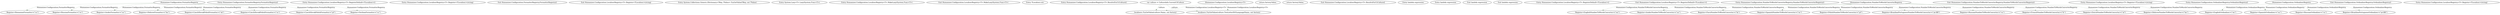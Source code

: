 digraph  {
n13 [label="Humanizer.Configuration.FormatterRegistry", span=""];
n0 [cluster="Humanizer.Configuration.FormatterRegistry.FormatterRegistry()", label="Entry Humanizer.Configuration.FormatterRegistry.FormatterRegistry()", span="6-6"];
n2 [cluster="Humanizer.Configuration.FormatterRegistry.FormatterRegistry()", label="Register<RomanianFormatter>(''ro'')", span="9-9"];
n11 [cluster="Humanizer.Configuration.LocaliserRegistry<T>.RegisterDefault<TLocaliser>()", label="Entry Humanizer.Configuration.LocaliserRegistry<T>.RegisterDefault<TLocaliser>()", span="50-50"];
n3 [cluster="Humanizer.Configuration.FormatterRegistry.FormatterRegistry()", label="Register<RussianFormatter>(''ru'')", span="10-10"];
n12 [cluster="Humanizer.Configuration.LocaliserRegistry<T>.Register<TLocaliser>(string)", label="Entry Humanizer.Configuration.LocaliserRegistry<T>.Register<TLocaliser>(string)", span="41-41"];
n4 [cluster="Humanizer.Configuration.FormatterRegistry.FormatterRegistry()", label="Register<ArabicFormatter>(''ar'')", span="11-11"];
n5 [cluster="Humanizer.Configuration.FormatterRegistry.FormatterRegistry()", label="Register<HebrewFormatter>(''he'')", span="12-12"];
n6 [cluster="Humanizer.Configuration.FormatterRegistry.FormatterRegistry()", label="Register<CzechSlovakPolishFormatter>(''sk'')", span="13-13"];
n7 [cluster="Humanizer.Configuration.FormatterRegistry.FormatterRegistry()", label="Register<CzechSlovakPolishFormatter>(''cs'')", span="14-14"];
n8 [cluster="Humanizer.Configuration.FormatterRegistry.FormatterRegistry()", label="Register<CzechSlovakPolishFormatter>(''pl'')", span="15-15"];
n9 [cluster="Humanizer.Configuration.FormatterRegistry.FormatterRegistry()", label="Register<SerbianFormatter>(''sr'')", span="16-16"];
n10 [cluster="Humanizer.Configuration.FormatterRegistry.FormatterRegistry()", label="Exit Humanizer.Configuration.FormatterRegistry.FormatterRegistry()", span="6-6"];
m0_16 [cluster="Humanizer.Configuration.LocaliserRegistry<T>.Register<TLocaliser>(string)", file="LocaliserRegistry.cs", label="Exit Humanizer.Configuration.LocaliserRegistry<T>.Register<TLocaliser>(string)", span="41-41"];
m0_13 [cluster="System.Collections.Generic.IDictionary<TKey, TValue>.TryGetValue(TKey, out TValue)", file="LocaliserRegistry.cs", label="Entry System.Collections.Generic.IDictionary<TKey, TValue>.TryGetValue(TKey, out TValue)", span="0-0"];
m0_3 [cluster="System.Lazy<T>.Lazy(System.Func<T>)", file="LocaliserRegistry.cs", label="Entry System.Lazy<T>.Lazy(System.Func<T>)", span="0-0"];
m0_0 [cluster="Humanizer.Configuration.LocaliserRegistry<T>.MakeLazy(System.Func<T>)", file="LocaliserRegistry.cs", label="Entry Humanizer.Configuration.LocaliserRegistry<T>.MakeLazy(System.Func<T>)", span="15-15"];
m0_2 [cluster="Humanizer.Configuration.LocaliserRegistry<T>.MakeLazy(System.Func<T>)", file="LocaliserRegistry.cs", label="Exit Humanizer.Configuration.LocaliserRegistry<T>.MakeLazy(System.Func<T>)", span="15-15"];
m0_20 [cluster="TLocaliser.cstr", file="LocaliserRegistry.cs", label="Entry TLocaliser.cstr", span=""];
m0_4 [cluster="Humanizer.Configuration.LocaliserRegistry<T>.ResolveForUiCulture()", file="LocaliserRegistry.cs", label="Entry Humanizer.Configuration.LocaliserRegistry<T>.ResolveForUiCulture()", span="23-23"];
m0_5 [cluster="Humanizer.Configuration.LocaliserRegistry<T>.ResolveForUiCulture()", file="LocaliserRegistry.cs", label="var culture = CultureInfo.CurrentUICulture", span="25-25"];
m0_7 [cluster="Humanizer.Configuration.LocaliserRegistry<T>.ResolveForUiCulture()", file="LocaliserRegistry.cs", label="_localisers.TryGetValue(culture.Name, out factory)", span="29-29"];
m0_9 [cluster="Humanizer.Configuration.LocaliserRegistry<T>.ResolveForUiCulture()", file="LocaliserRegistry.cs", label="_localisers.TryGetValue(culture.TwoLetterISOLanguageName, out factory)", span="32-32"];
m0_8 [cluster="Humanizer.Configuration.LocaliserRegistry<T>.ResolveForUiCulture()", file="LocaliserRegistry.cs", label="return factory.Value;", span="30-30"];
m0_10 [cluster="Humanizer.Configuration.LocaliserRegistry<T>.ResolveForUiCulture()", file="LocaliserRegistry.cs", label="return factory.Value;", span="33-33"];
m0_12 [cluster="Humanizer.Configuration.LocaliserRegistry<T>.ResolveForUiCulture()", file="LocaliserRegistry.cs", label="Exit Humanizer.Configuration.LocaliserRegistry<T>.ResolveForUiCulture()", span="23-23"];
m0_24 [cluster="lambda expression", file="LocaliserRegistry.cs", label="Entry lambda expression", span="53-53"];
m0_17 [cluster="lambda expression", file="LocaliserRegistry.cs", label="Entry lambda expression", span="44-44"];
m0_19 [cluster="lambda expression", file="LocaliserRegistry.cs", label="Exit lambda expression", span="44-44"];
m0_26 [cluster="lambda expression", file="LocaliserRegistry.cs", label="Exit lambda expression", span="53-53"];
m0_21 [cluster="Humanizer.Configuration.LocaliserRegistry<T>.RegisterDefault<TLocaliser>()", file="LocaliserRegistry.cs", label="Entry Humanizer.Configuration.LocaliserRegistry<T>.RegisterDefault<TLocaliser>()", span="50-50"];
m0_23 [cluster="Humanizer.Configuration.LocaliserRegistry<T>.RegisterDefault<TLocaliser>()", file="LocaliserRegistry.cs", label="Exit Humanizer.Configuration.LocaliserRegistry<T>.RegisterDefault<TLocaliser>()", span="50-50"];
m0_27 [file="LocaliserRegistry.cs", label="Humanizer.Configuration.LocaliserRegistry<T>", span=""];
m1_0 [cluster="Humanizer.Configuration.NumberToWordsConverterRegistry.NumberToWordsConverterRegistry()", file="NumberToWordsConverterRegistry.cs", label="Entry Humanizer.Configuration.NumberToWordsConverterRegistry.NumberToWordsConverterRegistry()", span="6-6"];
m1_2 [cluster="Humanizer.Configuration.NumberToWordsConverterRegistry.NumberToWordsConverterRegistry()", file="NumberToWordsConverterRegistry.cs", label="Register<EnglishNumberToWordsConverter>(''en'')", span="9-9"];
m1_3 [cluster="Humanizer.Configuration.NumberToWordsConverterRegistry.NumberToWordsConverterRegistry()", file="NumberToWordsConverterRegistry.cs", label="Register<ArabicNumberToWordsConverter>(''ar'')", span="10-10"];
m1_4 [cluster="Humanizer.Configuration.NumberToWordsConverterRegistry.NumberToWordsConverterRegistry()", file="NumberToWordsConverterRegistry.cs", label="Register<FarsiNumberToWordsConverter>(''fa'')", span="11-11"];
m1_5 [cluster="Humanizer.Configuration.NumberToWordsConverterRegistry.NumberToWordsConverterRegistry()", file="NumberToWordsConverterRegistry.cs", label="Register<SpanishNumberToWordsConverter>(''es'')", span="12-12"];
m1_6 [cluster="Humanizer.Configuration.NumberToWordsConverterRegistry.NumberToWordsConverterRegistry()", file="NumberToWordsConverterRegistry.cs", label="Register<PolishNumberToWordsConverter>(''pl'')", span="13-13"];
m1_7 [cluster="Humanizer.Configuration.NumberToWordsConverterRegistry.NumberToWordsConverterRegistry()", file="NumberToWordsConverterRegistry.cs", label="Register<BrazilianPortugueseNumberToWordsConverter>(''pt-BR'')", span="14-14"];
m1_8 [cluster="Humanizer.Configuration.NumberToWordsConverterRegistry.NumberToWordsConverterRegistry()", file="NumberToWordsConverterRegistry.cs", label="Register<RussianNumberToWordsConverter>(''ru'')", span="15-15"];
m1_9 [cluster="Humanizer.Configuration.NumberToWordsConverterRegistry.NumberToWordsConverterRegistry()", file="NumberToWordsConverterRegistry.cs", label="Register<FrenchNumberToWordsConverter>(''fr'')", span="16-16"];
m1_10 [cluster="Humanizer.Configuration.NumberToWordsConverterRegistry.NumberToWordsConverterRegistry()", file="NumberToWordsConverterRegistry.cs", label="Register<DutchNumberToWordsConverter>(''nl'')", span="17-17"];
m1_11 [cluster="Humanizer.Configuration.NumberToWordsConverterRegistry.NumberToWordsConverterRegistry()", file="NumberToWordsConverterRegistry.cs", label="Register<HebrewNumberToWordsConverter>(''he'')", span="18-18"];
m1_12 [cluster="Humanizer.Configuration.NumberToWordsConverterRegistry.NumberToWordsConverterRegistry()", file="NumberToWordsConverterRegistry.cs", label="Exit Humanizer.Configuration.NumberToWordsConverterRegistry.NumberToWordsConverterRegistry()", span="6-6"];
m1_14 [cluster="Humanizer.Configuration.LocaliserRegistry<T>.Register<TLocaliser>(string)", file="NumberToWordsConverterRegistry.cs", label="Entry Humanizer.Configuration.LocaliserRegistry<T>.Register<TLocaliser>(string)", span="41-41"];
m1_15 [file="NumberToWordsConverterRegistry.cs", label="Humanizer.Configuration.NumberToWordsConverterRegistry", span=""];
m2_0 [cluster="Humanizer.Configuration.OrdinalizerRegistry.OrdinalizerRegistry()", file="OrdinalizerRegistry.cs", label="Entry Humanizer.Configuration.OrdinalizerRegistry.OrdinalizerRegistry()", span="6-6"];
m2_2 [cluster="Humanizer.Configuration.OrdinalizerRegistry.OrdinalizerRegistry()", file="OrdinalizerRegistry.cs", label="Register<EnglishOrdinalizer>(''en'')", span="9-9"];
m2_3 [cluster="Humanizer.Configuration.OrdinalizerRegistry.OrdinalizerRegistry()", file="OrdinalizerRegistry.cs", label="Register<SpanishOrdinalizer>(''es'')", span="10-10"];
m2_4 [cluster="Humanizer.Configuration.OrdinalizerRegistry.OrdinalizerRegistry()", file="OrdinalizerRegistry.cs", label="Register<RussianOrdinalizer>(''ru'')", span="11-11"];
m2_5 [cluster="Humanizer.Configuration.OrdinalizerRegistry.OrdinalizerRegistry()", file="OrdinalizerRegistry.cs", label="Register<BrazilianPortugueseOrdinalizer>(''pt-BR'')", span="12-12"];
m2_6 [cluster="Humanizer.Configuration.OrdinalizerRegistry.OrdinalizerRegistry()", file="OrdinalizerRegistry.cs", label="Exit Humanizer.Configuration.OrdinalizerRegistry.OrdinalizerRegistry()", span="6-6"];
m2_8 [cluster="Humanizer.Configuration.LocaliserRegistry<T>.Register<TLocaliser>(string)", file="OrdinalizerRegistry.cs", label="Entry Humanizer.Configuration.LocaliserRegistry<T>.Register<TLocaliser>(string)", span="41-41"];
m2_9 [file="OrdinalizerRegistry.cs", label="Humanizer.Configuration.OrdinalizerRegistry", span=""];
n13 -> n2  [color=darkseagreen4, key=1, label="Humanizer.Configuration.FormatterRegistry", style=dashed];
n13 -> n3  [color=darkseagreen4, key=1, label="Humanizer.Configuration.FormatterRegistry", style=dashed];
n13 -> n4  [color=darkseagreen4, key=1, label="Humanizer.Configuration.FormatterRegistry", style=dashed];
n13 -> n5  [color=darkseagreen4, key=1, label="Humanizer.Configuration.FormatterRegistry", style=dashed];
n13 -> n6  [color=darkseagreen4, key=1, label="Humanizer.Configuration.FormatterRegistry", style=dashed];
n13 -> n7  [color=darkseagreen4, key=1, label="Humanizer.Configuration.FormatterRegistry", style=dashed];
n13 -> n8  [color=darkseagreen4, key=1, label="Humanizer.Configuration.FormatterRegistry", style=dashed];
n13 -> n9  [color=darkseagreen4, key=1, label="Humanizer.Configuration.FormatterRegistry", style=dashed];
m0_5 -> m0_7  [color=darkseagreen4, key=1, label=culture, style=dashed];
m0_5 -> m0_9  [color=darkseagreen4, key=1, label=culture, style=dashed];
m0_27 -> m0_7  [color=darkseagreen4, key=1, label="Humanizer.Configuration.LocaliserRegistry<T>", style=dashed];
m0_27 -> m0_9  [color=darkseagreen4, key=1, label="Humanizer.Configuration.LocaliserRegistry<T>", style=dashed];
m1_15 -> m1_2  [color=darkseagreen4, key=1, label="Humanizer.Configuration.NumberToWordsConverterRegistry", style=dashed];
m1_15 -> m1_3  [color=darkseagreen4, key=1, label="Humanizer.Configuration.NumberToWordsConverterRegistry", style=dashed];
m1_15 -> m1_4  [color=darkseagreen4, key=1, label="Humanizer.Configuration.NumberToWordsConverterRegistry", style=dashed];
m1_15 -> m1_5  [color=darkseagreen4, key=1, label="Humanizer.Configuration.NumberToWordsConverterRegistry", style=dashed];
m1_15 -> m1_6  [color=darkseagreen4, key=1, label="Humanizer.Configuration.NumberToWordsConverterRegistry", style=dashed];
m1_15 -> m1_7  [color=darkseagreen4, key=1, label="Humanizer.Configuration.NumberToWordsConverterRegistry", style=dashed];
m1_15 -> m1_8  [color=darkseagreen4, key=1, label="Humanizer.Configuration.NumberToWordsConverterRegistry", style=dashed];
m1_15 -> m1_9  [color=darkseagreen4, key=1, label="Humanizer.Configuration.NumberToWordsConverterRegistry", style=dashed];
m1_15 -> m1_10  [color=darkseagreen4, key=1, label="Humanizer.Configuration.NumberToWordsConverterRegistry", style=dashed];
m1_15 -> m1_11  [color=darkseagreen4, key=1, label="Humanizer.Configuration.NumberToWordsConverterRegistry", style=dashed];
m2_9 -> m2_2  [color=darkseagreen4, key=1, label="Humanizer.Configuration.OrdinalizerRegistry", style=dashed];
m2_9 -> m2_3  [color=darkseagreen4, key=1, label="Humanizer.Configuration.OrdinalizerRegistry", style=dashed];
m2_9 -> m2_4  [color=darkseagreen4, key=1, label="Humanizer.Configuration.OrdinalizerRegistry", style=dashed];
m2_9 -> m2_5  [color=darkseagreen4, key=1, label="Humanizer.Configuration.OrdinalizerRegistry", style=dashed];
}
